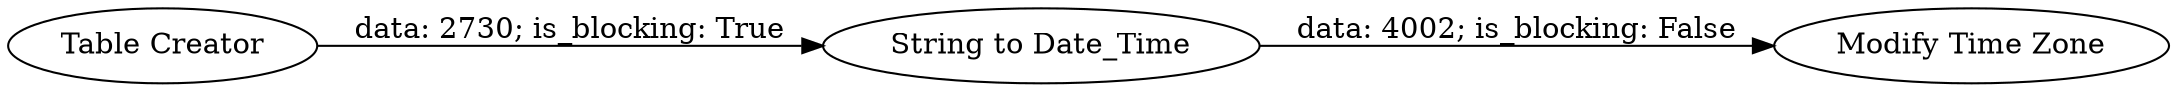 digraph {
	"5399179935533753019_2" [label="String to Date_Time"]
	"5399179935533753019_1" [label="Table Creator"]
	"5399179935533753019_3" [label="Modify Time Zone"]
	"5399179935533753019_2" -> "5399179935533753019_3" [label="data: 4002; is_blocking: False"]
	"5399179935533753019_1" -> "5399179935533753019_2" [label="data: 2730; is_blocking: True"]
	rankdir=LR
}
